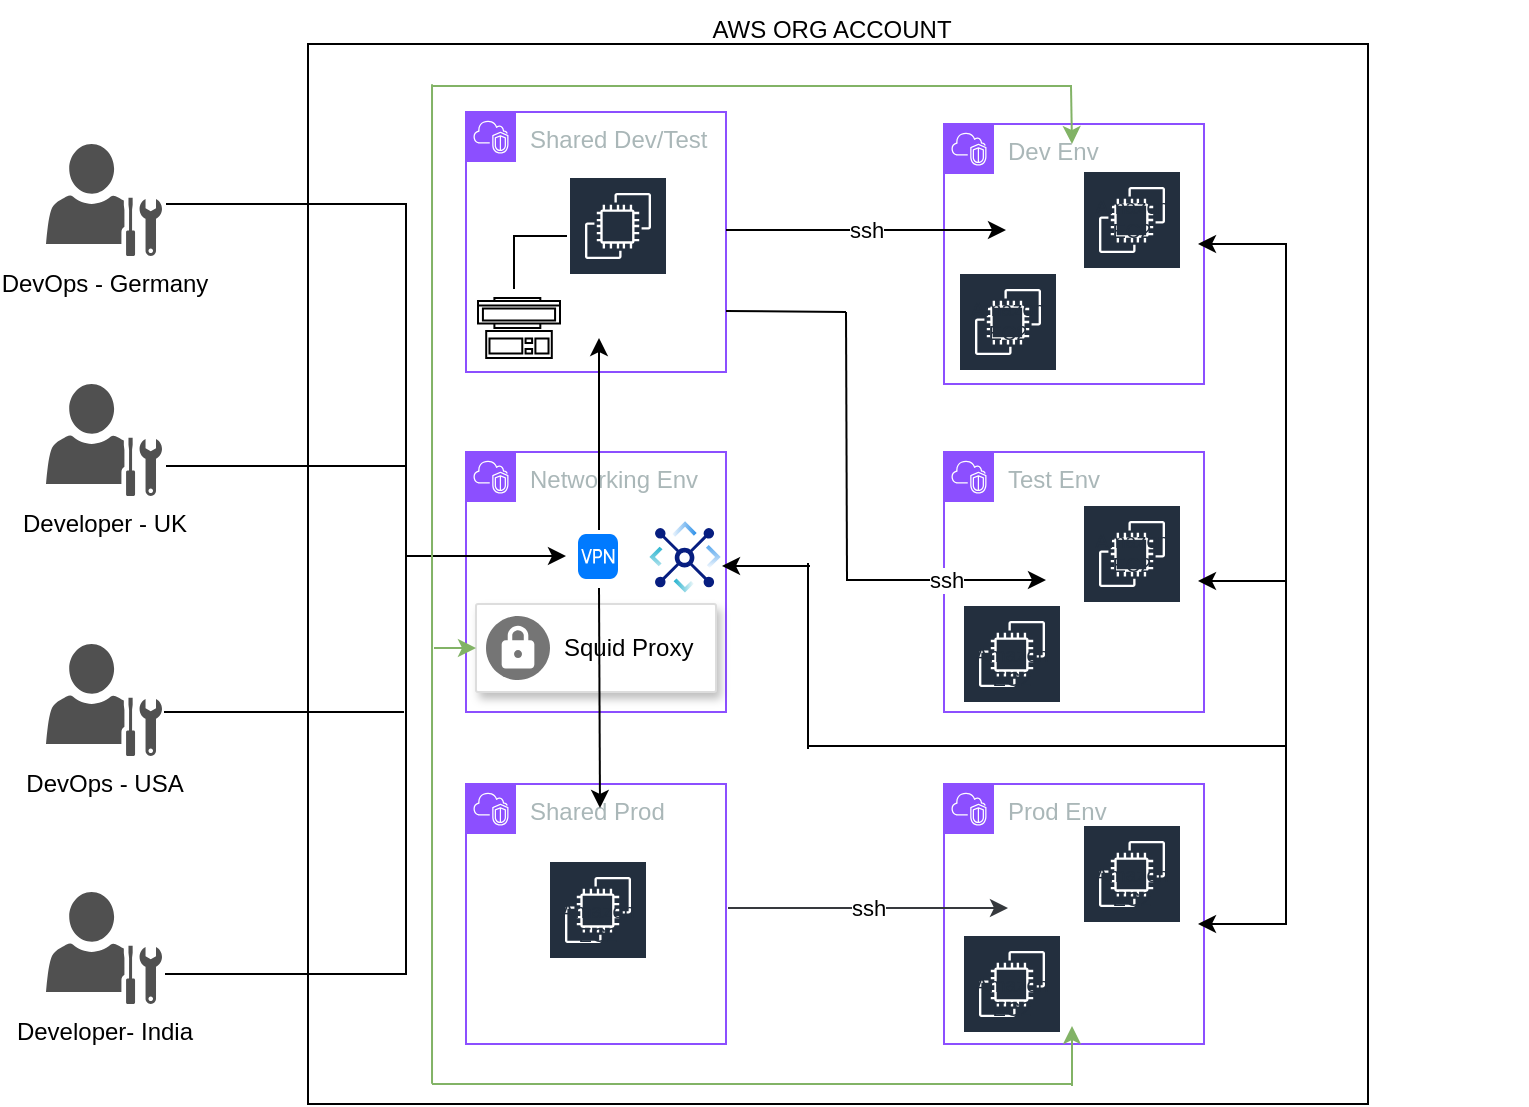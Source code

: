 <mxfile version="24.7.8">
  <diagram name="Page-1" id="YeTYIrh1e_SwZXb2T8Ts">
    <mxGraphModel dx="1194" dy="750" grid="1" gridSize="10" guides="1" tooltips="1" connect="1" arrows="1" fold="1" page="1" pageScale="1" pageWidth="850" pageHeight="1100" math="0" shadow="0">
      <root>
        <mxCell id="0" />
        <mxCell id="1" parent="0" />
        <mxCell id="gx1trBCcvtTcs13WcKYT-20" value="" style="whiteSpace=wrap;html=1;aspect=fixed;" vertex="1" parent="1">
          <mxGeometry x="201" y="70" width="530" height="530" as="geometry" />
        </mxCell>
        <mxCell id="gx1trBCcvtTcs13WcKYT-1" value="Shared Prod&amp;nbsp;" style="points=[[0,0],[0.25,0],[0.5,0],[0.75,0],[1,0],[1,0.25],[1,0.5],[1,0.75],[1,1],[0.75,1],[0.5,1],[0.25,1],[0,1],[0,0.75],[0,0.5],[0,0.25]];outlineConnect=0;gradientColor=none;html=1;whiteSpace=wrap;fontSize=12;fontStyle=0;container=1;pointerEvents=0;collapsible=0;recursiveResize=0;shape=mxgraph.aws4.group;grIcon=mxgraph.aws4.group_vpc2;strokeColor=#8C4FFF;fillColor=none;verticalAlign=top;align=left;spacingLeft=30;fontColor=#AAB7B8;dashed=0;" vertex="1" parent="1">
          <mxGeometry x="280" y="440" width="130" height="130" as="geometry" />
        </mxCell>
        <mxCell id="gx1trBCcvtTcs13WcKYT-18" value="Amazon EC2" style="sketch=0;outlineConnect=0;fontColor=#232F3E;gradientColor=none;strokeColor=#ffffff;fillColor=#232F3E;dashed=0;verticalLabelPosition=middle;verticalAlign=bottom;align=center;html=1;whiteSpace=wrap;fontSize=10;fontStyle=0;spacing=3;shape=mxgraph.aws4.productIcon;prIcon=mxgraph.aws4.ec2;" vertex="1" parent="gx1trBCcvtTcs13WcKYT-1">
          <mxGeometry x="41" y="38" width="50" height="47" as="geometry" />
        </mxCell>
        <mxCell id="gx1trBCcvtTcs13WcKYT-2" value="Test Env" style="points=[[0,0],[0.25,0],[0.5,0],[0.75,0],[1,0],[1,0.25],[1,0.5],[1,0.75],[1,1],[0.75,1],[0.5,1],[0.25,1],[0,1],[0,0.75],[0,0.5],[0,0.25]];outlineConnect=0;gradientColor=none;html=1;whiteSpace=wrap;fontSize=12;fontStyle=0;container=1;pointerEvents=0;collapsible=0;recursiveResize=0;shape=mxgraph.aws4.group;grIcon=mxgraph.aws4.group_vpc2;strokeColor=#8C4FFF;fillColor=none;verticalAlign=top;align=left;spacingLeft=30;fontColor=#AAB7B8;dashed=0;" vertex="1" parent="1">
          <mxGeometry x="519" y="274" width="130" height="130" as="geometry" />
        </mxCell>
        <mxCell id="gx1trBCcvtTcs13WcKYT-15" value="Amazon EC2" style="sketch=0;outlineConnect=0;fontColor=#232F3E;gradientColor=none;strokeColor=#ffffff;fillColor=#232F3E;dashed=0;verticalLabelPosition=middle;verticalAlign=bottom;align=center;html=1;whiteSpace=wrap;fontSize=10;fontStyle=0;spacing=3;shape=mxgraph.aws4.productIcon;prIcon=mxgraph.aws4.ec2;" vertex="1" parent="gx1trBCcvtTcs13WcKYT-2">
          <mxGeometry x="69" y="26" width="50" height="40" as="geometry" />
        </mxCell>
        <mxCell id="gx1trBCcvtTcs13WcKYT-14" value="Amazon EC2" style="sketch=0;outlineConnect=0;fontColor=#232F3E;gradientColor=none;strokeColor=#ffffff;fillColor=#232F3E;dashed=0;verticalLabelPosition=middle;verticalAlign=bottom;align=center;html=1;whiteSpace=wrap;fontSize=10;fontStyle=0;spacing=3;shape=mxgraph.aws4.productIcon;prIcon=mxgraph.aws4.ec2;" vertex="1" parent="gx1trBCcvtTcs13WcKYT-2">
          <mxGeometry x="9" y="76" width="50" height="47" as="geometry" />
        </mxCell>
        <mxCell id="gx1trBCcvtTcs13WcKYT-3" value="Shared Dev/Test" style="points=[[0,0],[0.25,0],[0.5,0],[0.75,0],[1,0],[1,0.25],[1,0.5],[1,0.75],[1,1],[0.75,1],[0.5,1],[0.25,1],[0,1],[0,0.75],[0,0.5],[0,0.25]];outlineConnect=0;gradientColor=none;html=1;whiteSpace=wrap;fontSize=12;fontStyle=0;container=1;pointerEvents=0;collapsible=0;recursiveResize=0;shape=mxgraph.aws4.group;grIcon=mxgraph.aws4.group_vpc2;strokeColor=#8C4FFF;fillColor=none;verticalAlign=top;align=left;spacingLeft=30;fontColor=#AAB7B8;dashed=0;" vertex="1" parent="1">
          <mxGeometry x="280" y="104" width="130" height="130" as="geometry" />
        </mxCell>
        <mxCell id="gx1trBCcvtTcs13WcKYT-38" value="" style="sketch=0;outlineConnect=0;fontColor=#232F3E;gradientColor=none;strokeColor=#ffffff;fillColor=#232F3E;dashed=0;verticalLabelPosition=middle;verticalAlign=bottom;align=center;html=1;whiteSpace=wrap;fontSize=10;fontStyle=0;spacing=3;shape=mxgraph.aws4.productIcon;prIcon=mxgraph.aws4.ec2;" vertex="1" parent="gx1trBCcvtTcs13WcKYT-3">
          <mxGeometry x="51" y="32" width="50" height="47" as="geometry" />
        </mxCell>
        <mxCell id="gx1trBCcvtTcs13WcKYT-4" value="Networking Env" style="points=[[0,0],[0.25,0],[0.5,0],[0.75,0],[1,0],[1,0.25],[1,0.5],[1,0.75],[1,1],[0.75,1],[0.5,1],[0.25,1],[0,1],[0,0.75],[0,0.5],[0,0.25]];outlineConnect=0;gradientColor=none;html=1;whiteSpace=wrap;fontSize=12;fontStyle=0;container=1;pointerEvents=0;collapsible=0;recursiveResize=0;shape=mxgraph.aws4.group;grIcon=mxgraph.aws4.group_vpc2;strokeColor=#8C4FFF;fillColor=none;verticalAlign=top;align=left;spacingLeft=30;fontColor=#AAB7B8;dashed=0;" vertex="1" parent="1">
          <mxGeometry x="280" y="274" width="130" height="130" as="geometry" />
        </mxCell>
        <mxCell id="gx1trBCcvtTcs13WcKYT-8" value="" style="html=1;strokeWidth=1;shadow=0;dashed=0;shape=mxgraph.ios7.misc.vpn;fillColor=#007AFF;strokeColor=none;buttonText=;strokeColor2=#222222;fontColor=#222222;fontSize=8;verticalLabelPosition=bottom;verticalAlign=top;align=center;sketch=0;" vertex="1" parent="gx1trBCcvtTcs13WcKYT-4">
          <mxGeometry x="56" y="41" width="20" height="22.5" as="geometry" />
        </mxCell>
        <mxCell id="gx1trBCcvtTcs13WcKYT-9" value="" style="strokeColor=#dddddd;shadow=1;strokeWidth=1;rounded=1;absoluteArcSize=1;arcSize=2;" vertex="1" parent="gx1trBCcvtTcs13WcKYT-4">
          <mxGeometry x="5" y="76" width="120" height="44" as="geometry" />
        </mxCell>
        <mxCell id="gx1trBCcvtTcs13WcKYT-10" value="Squid Proxy" style="sketch=0;dashed=0;connectable=0;html=1;fillColor=#757575;strokeColor=none;shape=mxgraph.gcp2.squid_proxy;part=1;labelPosition=right;verticalLabelPosition=middle;align=left;verticalAlign=middle;spacingLeft=5;fontSize=12;" vertex="1" parent="gx1trBCcvtTcs13WcKYT-9">
          <mxGeometry y="0.5" width="32" height="32" relative="1" as="geometry">
            <mxPoint x="5" y="-16" as="offset" />
          </mxGeometry>
        </mxCell>
        <mxCell id="gx1trBCcvtTcs13WcKYT-5" value="Prod Env" style="points=[[0,0],[0.25,0],[0.5,0],[0.75,0],[1,0],[1,0.25],[1,0.5],[1,0.75],[1,1],[0.75,1],[0.5,1],[0.25,1],[0,1],[0,0.75],[0,0.5],[0,0.25]];outlineConnect=0;gradientColor=none;html=1;whiteSpace=wrap;fontSize=12;fontStyle=0;container=1;pointerEvents=0;collapsible=0;recursiveResize=0;shape=mxgraph.aws4.group;grIcon=mxgraph.aws4.group_vpc2;strokeColor=#8C4FFF;fillColor=none;verticalAlign=top;align=left;spacingLeft=30;fontColor=#AAB7B8;dashed=0;" vertex="1" parent="1">
          <mxGeometry x="519" y="440" width="130" height="130" as="geometry" />
        </mxCell>
        <mxCell id="gx1trBCcvtTcs13WcKYT-17" value="Amazon EC2" style="sketch=0;outlineConnect=0;fontColor=#232F3E;gradientColor=none;strokeColor=#ffffff;fillColor=#232F3E;dashed=0;verticalLabelPosition=middle;verticalAlign=bottom;align=center;html=1;whiteSpace=wrap;fontSize=10;fontStyle=0;spacing=3;shape=mxgraph.aws4.productIcon;prIcon=mxgraph.aws4.ec2;" vertex="1" parent="gx1trBCcvtTcs13WcKYT-5">
          <mxGeometry x="69" y="20" width="50" height="47" as="geometry" />
        </mxCell>
        <mxCell id="gx1trBCcvtTcs13WcKYT-16" value="Amazon EC2" style="sketch=0;outlineConnect=0;fontColor=#232F3E;gradientColor=none;strokeColor=#ffffff;fillColor=#232F3E;dashed=0;verticalLabelPosition=middle;verticalAlign=bottom;align=center;html=1;whiteSpace=wrap;fontSize=10;fontStyle=0;spacing=3;shape=mxgraph.aws4.productIcon;prIcon=mxgraph.aws4.ec2;" vertex="1" parent="gx1trBCcvtTcs13WcKYT-5">
          <mxGeometry x="9" y="75" width="50" height="47" as="geometry" />
        </mxCell>
        <mxCell id="gx1trBCcvtTcs13WcKYT-6" value="Dev Env" style="points=[[0,0],[0.25,0],[0.5,0],[0.75,0],[1,0],[1,0.25],[1,0.5],[1,0.75],[1,1],[0.75,1],[0.5,1],[0.25,1],[0,1],[0,0.75],[0,0.5],[0,0.25]];outlineConnect=0;gradientColor=none;html=1;whiteSpace=wrap;fontSize=12;fontStyle=0;container=1;pointerEvents=0;collapsible=0;recursiveResize=0;shape=mxgraph.aws4.group;grIcon=mxgraph.aws4.group_vpc2;strokeColor=#8C4FFF;fillColor=none;verticalAlign=top;align=left;spacingLeft=30;fontColor=#AAB7B8;dashed=0;" vertex="1" parent="1">
          <mxGeometry x="519" y="110" width="130" height="130" as="geometry" />
        </mxCell>
        <mxCell id="gx1trBCcvtTcs13WcKYT-12" value="Amazon EC2" style="sketch=0;outlineConnect=0;fontColor=#232F3E;gradientColor=none;strokeColor=#ffffff;fillColor=#232F3E;dashed=0;verticalLabelPosition=middle;verticalAlign=bottom;align=center;html=1;whiteSpace=wrap;fontSize=10;fontStyle=0;spacing=3;shape=mxgraph.aws4.productIcon;prIcon=mxgraph.aws4.ec2;" vertex="1" parent="gx1trBCcvtTcs13WcKYT-6">
          <mxGeometry x="69" y="23" width="50" height="40" as="geometry" />
        </mxCell>
        <mxCell id="gx1trBCcvtTcs13WcKYT-61" value="" style="verticalLabelPosition=bottom;html=1;verticalAlign=top;align=center;shape=mxgraph.floorplan.workstation;" vertex="1" parent="gx1trBCcvtTcs13WcKYT-6">
          <mxGeometry x="-233" y="87" width="41" height="30" as="geometry" />
        </mxCell>
        <mxCell id="gx1trBCcvtTcs13WcKYT-13" value="Amazon EC2" style="sketch=0;outlineConnect=0;fontColor=#232F3E;gradientColor=none;strokeColor=#ffffff;fillColor=#232F3E;dashed=0;verticalLabelPosition=middle;verticalAlign=bottom;align=center;html=1;whiteSpace=wrap;fontSize=10;fontStyle=0;spacing=3;shape=mxgraph.aws4.productIcon;prIcon=mxgraph.aws4.ec2;" vertex="1" parent="1">
          <mxGeometry x="526" y="184" width="50" height="40" as="geometry" />
        </mxCell>
        <mxCell id="gx1trBCcvtTcs13WcKYT-21" value="AWS ORG ACCOUNT" style="text;strokeColor=none;align=center;fillColor=none;html=1;verticalAlign=middle;whiteSpace=wrap;rounded=0;" vertex="1" parent="1">
          <mxGeometry x="388" y="48" width="150" height="30" as="geometry" />
        </mxCell>
        <mxCell id="gx1trBCcvtTcs13WcKYT-22" value="DevOps&lt;span style=&quot;background-color: initial;&quot;&gt;&amp;nbsp;- Germany&lt;/span&gt;" style="sketch=0;pointerEvents=1;shadow=0;dashed=0;html=1;strokeColor=none;fillColor=#505050;labelPosition=center;verticalLabelPosition=bottom;verticalAlign=top;outlineConnect=0;align=center;shape=mxgraph.office.users.administrator;" vertex="1" parent="1">
          <mxGeometry x="70" y="120" width="58" height="56" as="geometry" />
        </mxCell>
        <mxCell id="gx1trBCcvtTcs13WcKYT-23" value="Developer - UK" style="sketch=0;pointerEvents=1;shadow=0;dashed=0;html=1;strokeColor=none;fillColor=#505050;labelPosition=center;verticalLabelPosition=bottom;verticalAlign=top;outlineConnect=0;align=center;shape=mxgraph.office.users.administrator;" vertex="1" parent="1">
          <mxGeometry x="70" y="240" width="58" height="56" as="geometry" />
        </mxCell>
        <mxCell id="gx1trBCcvtTcs13WcKYT-24" value="DevOps - USA" style="sketch=0;pointerEvents=1;shadow=0;dashed=0;html=1;strokeColor=none;fillColor=#505050;labelPosition=center;verticalLabelPosition=bottom;verticalAlign=top;outlineConnect=0;align=center;shape=mxgraph.office.users.administrator;" vertex="1" parent="1">
          <mxGeometry x="70" y="370" width="58" height="56" as="geometry" />
        </mxCell>
        <mxCell id="gx1trBCcvtTcs13WcKYT-25" value="Developer- India" style="sketch=0;pointerEvents=1;shadow=0;dashed=0;html=1;strokeColor=none;fillColor=#505050;labelPosition=center;verticalLabelPosition=bottom;verticalAlign=top;outlineConnect=0;align=center;shape=mxgraph.office.users.administrator;" vertex="1" parent="1">
          <mxGeometry x="70" y="494" width="58" height="56" as="geometry" />
        </mxCell>
        <mxCell id="gx1trBCcvtTcs13WcKYT-29" value="" style="shape=partialRectangle;whiteSpace=wrap;html=1;top=0;left=0;fillColor=none;" vertex="1" parent="1">
          <mxGeometry x="130" y="150" width="120" height="385" as="geometry" />
        </mxCell>
        <mxCell id="gx1trBCcvtTcs13WcKYT-31" value="" style="endArrow=none;html=1;rounded=0;entryX=1;entryY=0;entryDx=0;entryDy=0;" edge="1" parent="1" target="gx1trBCcvtTcs13WcKYT-29">
          <mxGeometry width="50" height="50" relative="1" as="geometry">
            <mxPoint x="130" y="150" as="sourcePoint" />
            <mxPoint x="210" y="150" as="targetPoint" />
            <Array as="points">
              <mxPoint x="170" y="150" />
            </Array>
          </mxGeometry>
        </mxCell>
        <mxCell id="gx1trBCcvtTcs13WcKYT-32" value="" style="endArrow=none;html=1;rounded=0;entryX=1;entryY=0;entryDx=0;entryDy=0;" edge="1" parent="1">
          <mxGeometry width="50" height="50" relative="1" as="geometry">
            <mxPoint x="129" y="404" as="sourcePoint" />
            <mxPoint x="249" y="404" as="targetPoint" />
            <Array as="points">
              <mxPoint x="169" y="404" />
            </Array>
          </mxGeometry>
        </mxCell>
        <mxCell id="gx1trBCcvtTcs13WcKYT-33" value="" style="endArrow=none;html=1;rounded=0;entryX=1;entryY=0;entryDx=0;entryDy=0;" edge="1" parent="1">
          <mxGeometry width="50" height="50" relative="1" as="geometry">
            <mxPoint x="130" y="281" as="sourcePoint" />
            <mxPoint x="250" y="281" as="targetPoint" />
            <Array as="points">
              <mxPoint x="170" y="281" />
            </Array>
          </mxGeometry>
        </mxCell>
        <mxCell id="gx1trBCcvtTcs13WcKYT-35" value="" style="endArrow=classic;html=1;rounded=0;" edge="1" parent="1">
          <mxGeometry width="50" height="50" relative="1" as="geometry">
            <mxPoint x="250" y="326" as="sourcePoint" />
            <mxPoint x="330" y="326" as="targetPoint" />
          </mxGeometry>
        </mxCell>
        <mxCell id="gx1trBCcvtTcs13WcKYT-36" value="" style="image;aspect=fixed;perimeter=ellipsePerimeter;html=1;align=center;shadow=0;dashed=0;fontColor=#4277BB;labelBackgroundColor=default;fontSize=12;spacingTop=3;image=img/lib/ibm/vpc/TransitGateway.svg;" vertex="1" parent="1">
          <mxGeometry x="369" y="306" width="41" height="41" as="geometry" />
        </mxCell>
        <mxCell id="gx1trBCcvtTcs13WcKYT-39" value="" style="endArrow=classic;html=1;rounded=0;exitX=0.525;exitY=0.222;exitDx=0;exitDy=0;exitPerimeter=0;" edge="1" parent="1">
          <mxGeometry width="50" height="50" relative="1" as="geometry">
            <mxPoint x="346.5" y="312.995" as="sourcePoint" />
            <mxPoint x="346.5" y="217" as="targetPoint" />
          </mxGeometry>
        </mxCell>
        <mxCell id="gx1trBCcvtTcs13WcKYT-40" value="" style="endArrow=classic;html=1;rounded=0;exitX=0.525;exitY=0.222;exitDx=0;exitDy=0;exitPerimeter=0;" edge="1" parent="1">
          <mxGeometry width="50" height="50" relative="1" as="geometry">
            <mxPoint x="346.5" y="342.005" as="sourcePoint" />
            <mxPoint x="347" y="452" as="targetPoint" />
          </mxGeometry>
        </mxCell>
        <mxCell id="gx1trBCcvtTcs13WcKYT-41" value="ssh" style="endArrow=classic;html=1;rounded=0;" edge="1" parent="1">
          <mxGeometry width="50" height="50" relative="1" as="geometry">
            <mxPoint x="410" y="163" as="sourcePoint" />
            <mxPoint x="550" y="163" as="targetPoint" />
          </mxGeometry>
        </mxCell>
        <mxCell id="gx1trBCcvtTcs13WcKYT-44" value="" style="endArrow=none;html=1;rounded=0;" edge="1" parent="1">
          <mxGeometry width="50" height="50" relative="1" as="geometry">
            <mxPoint x="410" y="203.5" as="sourcePoint" />
            <mxPoint x="470" y="204" as="targetPoint" />
          </mxGeometry>
        </mxCell>
        <mxCell id="gx1trBCcvtTcs13WcKYT-46" value="" style="endArrow=none;html=1;rounded=0;" edge="1" parent="1">
          <mxGeometry width="50" height="50" relative="1" as="geometry">
            <mxPoint x="470.5" y="337.5" as="sourcePoint" />
            <mxPoint x="470" y="204" as="targetPoint" />
          </mxGeometry>
        </mxCell>
        <mxCell id="gx1trBCcvtTcs13WcKYT-47" value="ssh" style="endArrow=classic;html=1;rounded=0;" edge="1" parent="1">
          <mxGeometry width="50" height="50" relative="1" as="geometry">
            <mxPoint x="470" y="338" as="sourcePoint" />
            <mxPoint x="570" y="338" as="targetPoint" />
          </mxGeometry>
        </mxCell>
        <mxCell id="gx1trBCcvtTcs13WcKYT-48" value="ssh" style="endArrow=classic;html=1;rounded=0;fillColor=#cdeb8b;strokeColor=#36393d;" edge="1" parent="1">
          <mxGeometry width="50" height="50" relative="1" as="geometry">
            <mxPoint x="411" y="502" as="sourcePoint" />
            <mxPoint x="551" y="502" as="targetPoint" />
          </mxGeometry>
        </mxCell>
        <mxCell id="gx1trBCcvtTcs13WcKYT-49" value="" style="endArrow=none;html=1;rounded=0;entryX=0.117;entryY=0.038;entryDx=0;entryDy=0;entryPerimeter=0;exitX=0.117;exitY=0.981;exitDx=0;exitDy=0;exitPerimeter=0;fillColor=#d5e8d4;strokeColor=#82b366;" edge="1" parent="1" source="gx1trBCcvtTcs13WcKYT-20" target="gx1trBCcvtTcs13WcKYT-20">
          <mxGeometry width="50" height="50" relative="1" as="geometry">
            <mxPoint x="263" y="512.5" as="sourcePoint" />
            <mxPoint x="263" y="172.5" as="targetPoint" />
          </mxGeometry>
        </mxCell>
        <mxCell id="gx1trBCcvtTcs13WcKYT-53" value="" style="endArrow=classic;html=1;rounded=0;fillColor=#d5e8d4;strokeColor=#82b366;" edge="1" parent="1">
          <mxGeometry width="50" height="50" relative="1" as="geometry">
            <mxPoint x="264" y="372" as="sourcePoint" />
            <mxPoint x="285" y="372" as="targetPoint" />
          </mxGeometry>
        </mxCell>
        <mxCell id="gx1trBCcvtTcs13WcKYT-57" value="" style="endArrow=none;html=1;rounded=0;fillColor=#d5e8d4;strokeColor=#82b366;" edge="1" parent="1">
          <mxGeometry width="50" height="50" relative="1" as="geometry">
            <mxPoint x="263" y="590" as="sourcePoint" />
            <mxPoint x="583" y="590" as="targetPoint" />
          </mxGeometry>
        </mxCell>
        <mxCell id="gx1trBCcvtTcs13WcKYT-58" value="" style="endArrow=none;html=1;rounded=0;fillColor=#d5e8d4;strokeColor=#82b366;" edge="1" parent="1">
          <mxGeometry width="50" height="50" relative="1" as="geometry">
            <mxPoint x="263" y="91" as="sourcePoint" />
            <mxPoint x="583" y="91" as="targetPoint" />
          </mxGeometry>
        </mxCell>
        <mxCell id="gx1trBCcvtTcs13WcKYT-59" value="" style="endArrow=classic;html=1;rounded=0;fillColor=#d5e8d4;strokeColor=#82b366;" edge="1" parent="1">
          <mxGeometry width="50" height="50" relative="1" as="geometry">
            <mxPoint x="582.5" y="91" as="sourcePoint" />
            <mxPoint x="583" y="120" as="targetPoint" />
          </mxGeometry>
        </mxCell>
        <mxCell id="gx1trBCcvtTcs13WcKYT-60" value="" style="endArrow=classic;html=1;rounded=0;fillColor=#d5e8d4;strokeColor=#82b366;" edge="1" parent="1">
          <mxGeometry width="50" height="50" relative="1" as="geometry">
            <mxPoint x="583" y="591" as="sourcePoint" />
            <mxPoint x="583" y="561" as="targetPoint" />
          </mxGeometry>
        </mxCell>
        <mxCell id="gx1trBCcvtTcs13WcKYT-62" value="" style="shape=partialRectangle;whiteSpace=wrap;html=1;bottom=0;right=0;fillColor=none;" vertex="1" parent="1">
          <mxGeometry x="304" y="166" width="26" height="26" as="geometry" />
        </mxCell>
        <mxCell id="gx1trBCcvtTcs13WcKYT-64" value="" style="shape=partialRectangle;whiteSpace=wrap;html=1;top=0;left=0;fillColor=none;" vertex="1" parent="1">
          <mxGeometry x="451" y="170" width="239" height="251" as="geometry" />
        </mxCell>
        <mxCell id="gx1trBCcvtTcs13WcKYT-65" value="" style="shape=partialRectangle;whiteSpace=wrap;html=1;right=0;top=0;bottom=0;fillColor=none;routingCenterX=-0.5;" vertex="1" parent="1">
          <mxGeometry x="690" y="404" width="120" height="106" as="geometry" />
        </mxCell>
        <mxCell id="gx1trBCcvtTcs13WcKYT-66" value="" style="shape=partialRectangle;whiteSpace=wrap;html=1;right=0;top=0;bottom=0;fillColor=none;routingCenterX=-0.5;" vertex="1" parent="1">
          <mxGeometry x="451" y="330" width="120" height="92" as="geometry" />
        </mxCell>
        <mxCell id="gx1trBCcvtTcs13WcKYT-67" value="" style="endArrow=classic;html=1;rounded=0;" edge="1" parent="1">
          <mxGeometry width="50" height="50" relative="1" as="geometry">
            <mxPoint x="690" y="338.5" as="sourcePoint" />
            <mxPoint x="646" y="338.5" as="targetPoint" />
          </mxGeometry>
        </mxCell>
        <mxCell id="gx1trBCcvtTcs13WcKYT-68" value="" style="endArrow=classic;html=1;rounded=0;" edge="1" parent="1">
          <mxGeometry width="50" height="50" relative="1" as="geometry">
            <mxPoint x="690" y="510" as="sourcePoint" />
            <mxPoint x="646" y="510" as="targetPoint" />
          </mxGeometry>
        </mxCell>
        <mxCell id="gx1trBCcvtTcs13WcKYT-69" value="" style="endArrow=classic;html=1;rounded=0;" edge="1" parent="1">
          <mxGeometry width="50" height="50" relative="1" as="geometry">
            <mxPoint x="452" y="331" as="sourcePoint" />
            <mxPoint x="408" y="331" as="targetPoint" />
          </mxGeometry>
        </mxCell>
        <mxCell id="gx1trBCcvtTcs13WcKYT-70" value="" style="endArrow=classic;html=1;rounded=0;" edge="1" parent="1">
          <mxGeometry width="50" height="50" relative="1" as="geometry">
            <mxPoint x="690" y="170" as="sourcePoint" />
            <mxPoint x="646" y="170" as="targetPoint" />
          </mxGeometry>
        </mxCell>
      </root>
    </mxGraphModel>
  </diagram>
</mxfile>
